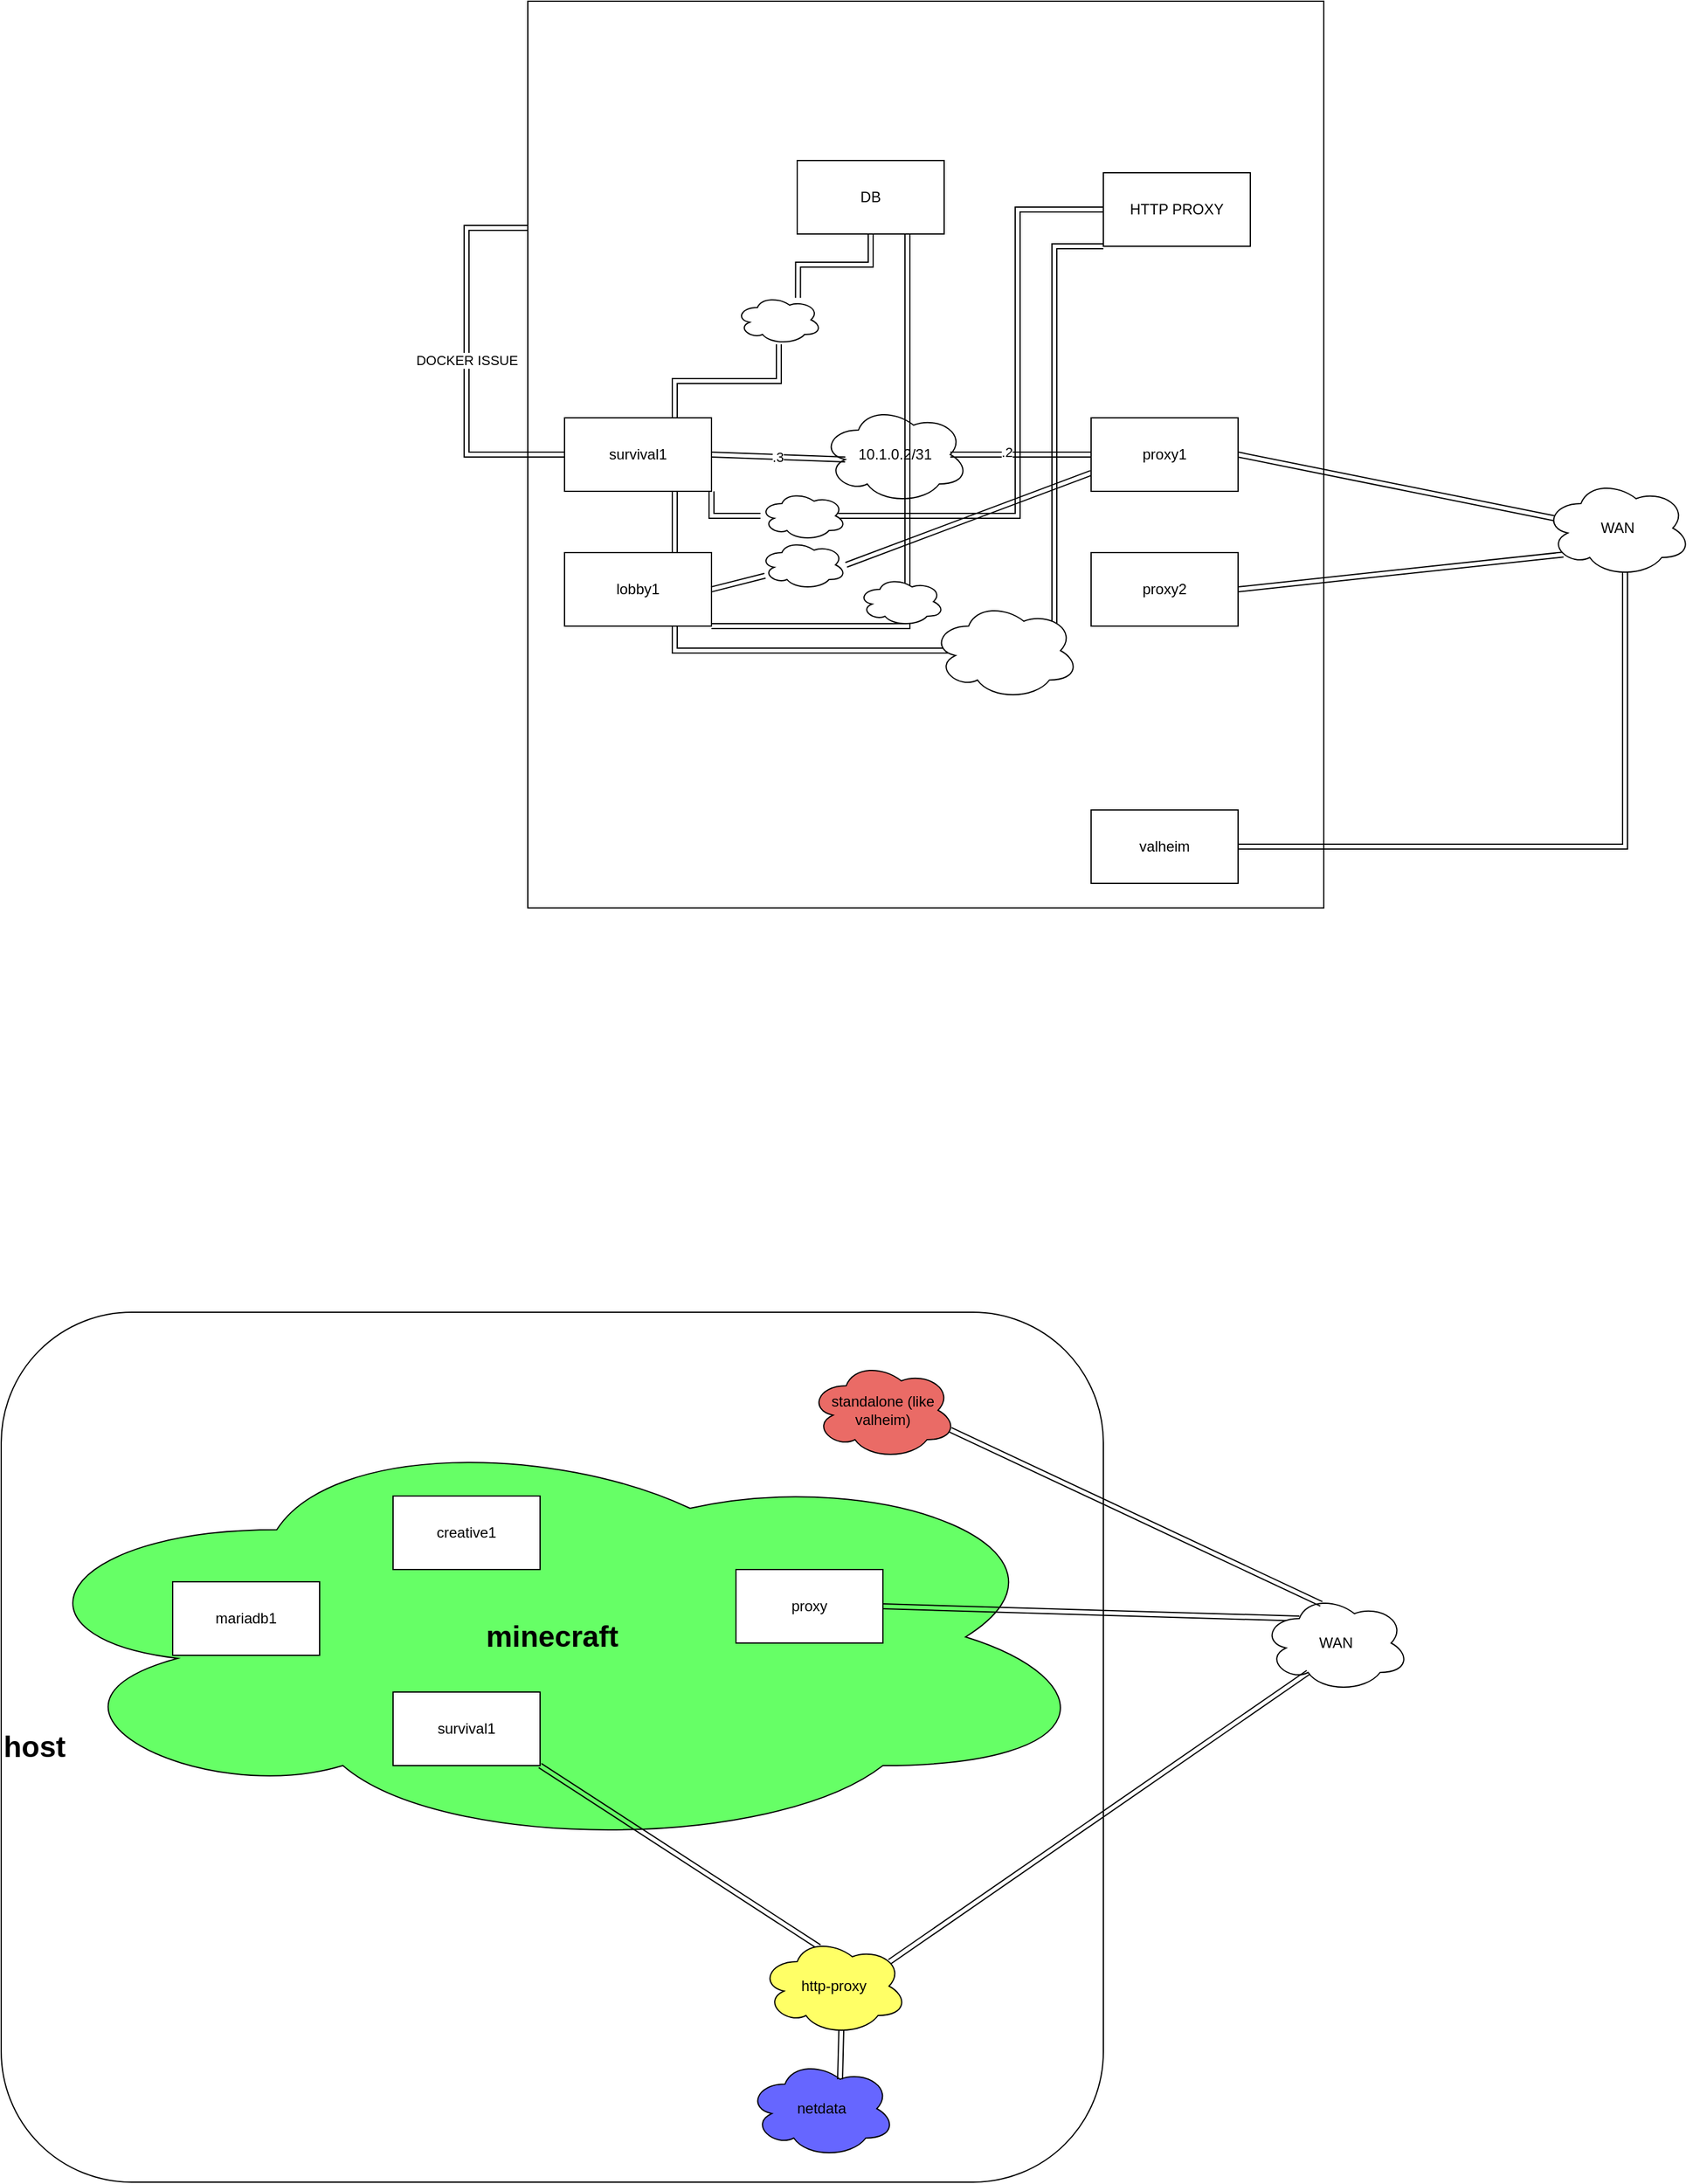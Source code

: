 <mxfile version="14.4.8" type="github"><diagram id="8iGdJYIhZJF0ckjc_R5E" name="Page-1"><mxGraphModel dx="2500" dy="2070" grid="1" gridSize="10" guides="1" tooltips="1" connect="1" arrows="1" fold="1" page="1" pageScale="1" pageWidth="827" pageHeight="1169" math="0" shadow="0"><root><mxCell id="0"/><mxCell id="1" parent="0"/><mxCell id="0tmSvdXzBVKBp_ESiyz2-76" value="&lt;h1&gt;&lt;span&gt;host&lt;/span&gt;&lt;/h1&gt;" style="rounded=1;whiteSpace=wrap;html=1;align=left;" vertex="1" parent="1"><mxGeometry x="-590" y="610" width="900" height="710" as="geometry"/></mxCell><mxCell id="0tmSvdXzBVKBp_ESiyz2-23" value="HOST" style="rounded=0;whiteSpace=wrap;html=1;" vertex="1" parent="1"><mxGeometry x="-160" y="-460" width="650" height="740" as="geometry"/></mxCell><mxCell id="0tmSvdXzBVKBp_ESiyz2-17" value="10.1.0.2/31" style="ellipse;shape=cloud;whiteSpace=wrap;html=1;" vertex="1" parent="1"><mxGeometry x="80" y="-130" width="120" height="80" as="geometry"/></mxCell><mxCell id="0tmSvdXzBVKBp_ESiyz2-15" style="edgeStyle=none;shape=link;rounded=0;orthogonalLoop=1;jettySize=auto;html=1;exitX=0.875;exitY=0.5;exitDx=0;exitDy=0;entryX=0;entryY=0.5;entryDx=0;entryDy=0;exitPerimeter=0;" edge="1" parent="1" source="0tmSvdXzBVKBp_ESiyz2-17" target="0tmSvdXzBVKBp_ESiyz2-6"><mxGeometry relative="1" as="geometry"/></mxCell><mxCell id="0tmSvdXzBVKBp_ESiyz2-19" value=".2" style="edgeLabel;html=1;align=center;verticalAlign=middle;resizable=0;points=[];" vertex="1" connectable="0" parent="0tmSvdXzBVKBp_ESiyz2-15"><mxGeometry x="-0.2" y="2" relative="1" as="geometry"><mxPoint as="offset"/></mxGeometry></mxCell><mxCell id="0tmSvdXzBVKBp_ESiyz2-21" value=".3" style="edgeStyle=none;shape=link;rounded=0;orthogonalLoop=1;jettySize=auto;html=1;exitX=1;exitY=0.5;exitDx=0;exitDy=0;entryX=0.16;entryY=0.55;entryDx=0;entryDy=0;entryPerimeter=0;" edge="1" parent="1" source="0tmSvdXzBVKBp_ESiyz2-2" target="0tmSvdXzBVKBp_ESiyz2-17"><mxGeometry relative="1" as="geometry"><mxPoint x="70" y="-90" as="targetPoint"/></mxGeometry></mxCell><mxCell id="0tmSvdXzBVKBp_ESiyz2-24" value="DOCKER ISSUE" style="edgeStyle=orthogonalEdgeStyle;shape=link;rounded=0;orthogonalLoop=1;jettySize=auto;html=1;exitX=0;exitY=0.5;exitDx=0;exitDy=0;entryX=0;entryY=0.25;entryDx=0;entryDy=0;curved=1;" edge="1" parent="1" source="0tmSvdXzBVKBp_ESiyz2-2" target="0tmSvdXzBVKBp_ESiyz2-23"><mxGeometry relative="1" as="geometry"><Array as="points"><mxPoint x="-210" y="-90"/><mxPoint x="-210" y="-275"/></Array></mxGeometry></mxCell><mxCell id="0tmSvdXzBVKBp_ESiyz2-29" style="edgeStyle=orthogonalEdgeStyle;shape=link;curved=1;rounded=0;orthogonalLoop=1;jettySize=auto;html=1;exitX=0.875;exitY=0.5;exitDx=0;exitDy=0;entryX=0;entryY=0.5;entryDx=0;entryDy=0;exitPerimeter=0;" edge="1" parent="1" source="0tmSvdXzBVKBp_ESiyz2-37" target="0tmSvdXzBVKBp_ESiyz2-28"><mxGeometry relative="1" as="geometry"><Array as="points"><mxPoint x="240" y="-40"/><mxPoint x="240" y="-290"/></Array></mxGeometry></mxCell><mxCell id="0tmSvdXzBVKBp_ESiyz2-41" style="edgeStyle=orthogonalEdgeStyle;shape=link;curved=1;rounded=0;orthogonalLoop=1;jettySize=auto;html=1;exitX=0.75;exitY=1;exitDx=0;exitDy=0;entryX=0.75;entryY=0;entryDx=0;entryDy=0;" edge="1" parent="1" source="0tmSvdXzBVKBp_ESiyz2-2" target="0tmSvdXzBVKBp_ESiyz2-3"><mxGeometry relative="1" as="geometry"/></mxCell><mxCell id="0tmSvdXzBVKBp_ESiyz2-2" value="survival1" style="rounded=0;whiteSpace=wrap;html=1;" vertex="1" parent="1"><mxGeometry x="-130" y="-120" width="120" height="60" as="geometry"/></mxCell><mxCell id="0tmSvdXzBVKBp_ESiyz2-16" style="edgeStyle=none;shape=link;rounded=0;orthogonalLoop=1;jettySize=auto;html=1;exitX=1;exitY=0.5;exitDx=0;exitDy=0;entryX=0;entryY=0.75;entryDx=0;entryDy=0;" edge="1" parent="1" source="0tmSvdXzBVKBp_ESiyz2-35" target="0tmSvdXzBVKBp_ESiyz2-6"><mxGeometry relative="1" as="geometry"/></mxCell><mxCell id="0tmSvdXzBVKBp_ESiyz2-27" style="edgeStyle=orthogonalEdgeStyle;shape=link;curved=1;rounded=0;orthogonalLoop=1;jettySize=auto;html=1;exitX=1;exitY=1;exitDx=0;exitDy=0;entryX=0.75;entryY=1;entryDx=0;entryDy=0;" edge="1" parent="1" source="0tmSvdXzBVKBp_ESiyz2-3" target="0tmSvdXzBVKBp_ESiyz2-25"><mxGeometry relative="1" as="geometry"><Array as="points"><mxPoint x="150" y="50"/></Array></mxGeometry></mxCell><mxCell id="0tmSvdXzBVKBp_ESiyz2-30" style="edgeStyle=orthogonalEdgeStyle;shape=link;curved=1;rounded=0;orthogonalLoop=1;jettySize=auto;html=1;exitX=0.75;exitY=1;exitDx=0;exitDy=0;entryX=0;entryY=1;entryDx=0;entryDy=0;" edge="1" parent="1" source="0tmSvdXzBVKBp_ESiyz2-3" target="0tmSvdXzBVKBp_ESiyz2-28"><mxGeometry relative="1" as="geometry"><Array as="points"><mxPoint x="-40" y="70"/><mxPoint x="270" y="70"/><mxPoint x="270" y="-260"/></Array></mxGeometry></mxCell><mxCell id="0tmSvdXzBVKBp_ESiyz2-3" value="lobby1" style="rounded=0;whiteSpace=wrap;html=1;" vertex="1" parent="1"><mxGeometry x="-130" y="-10" width="120" height="60" as="geometry"/></mxCell><mxCell id="0tmSvdXzBVKBp_ESiyz2-13" style="edgeStyle=none;shape=link;rounded=0;orthogonalLoop=1;jettySize=auto;html=1;exitX=1;exitY=0.5;exitDx=0;exitDy=0;entryX=0.07;entryY=0.4;entryDx=0;entryDy=0;entryPerimeter=0;" edge="1" parent="1" source="0tmSvdXzBVKBp_ESiyz2-6" target="0tmSvdXzBVKBp_ESiyz2-8"><mxGeometry relative="1" as="geometry"/></mxCell><mxCell id="0tmSvdXzBVKBp_ESiyz2-6" value="proxy1" style="rounded=0;whiteSpace=wrap;html=1;" vertex="1" parent="1"><mxGeometry x="300" y="-120" width="120" height="60" as="geometry"/></mxCell><mxCell id="0tmSvdXzBVKBp_ESiyz2-14" style="edgeStyle=none;shape=link;rounded=0;orthogonalLoop=1;jettySize=auto;html=1;exitX=1;exitY=0.5;exitDx=0;exitDy=0;entryX=0.13;entryY=0.77;entryDx=0;entryDy=0;entryPerimeter=0;" edge="1" parent="1" source="0tmSvdXzBVKBp_ESiyz2-7" target="0tmSvdXzBVKBp_ESiyz2-8"><mxGeometry relative="1" as="geometry"/></mxCell><mxCell id="0tmSvdXzBVKBp_ESiyz2-7" value="proxy2" style="rounded=0;whiteSpace=wrap;html=1;" vertex="1" parent="1"><mxGeometry x="300" y="-10" width="120" height="60" as="geometry"/></mxCell><mxCell id="0tmSvdXzBVKBp_ESiyz2-8" value="WAN" style="ellipse;shape=cloud;whiteSpace=wrap;html=1;" vertex="1" parent="1"><mxGeometry x="670" y="-70" width="120" height="80" as="geometry"/></mxCell><mxCell id="0tmSvdXzBVKBp_ESiyz2-26" style="edgeStyle=orthogonalEdgeStyle;shape=link;curved=1;rounded=0;orthogonalLoop=1;jettySize=auto;html=1;exitX=0.5;exitY=1;exitDx=0;exitDy=0;entryX=0.75;entryY=0;entryDx=0;entryDy=0;" edge="1" parent="1" source="0tmSvdXzBVKBp_ESiyz2-39" target="0tmSvdXzBVKBp_ESiyz2-2"><mxGeometry relative="1" as="geometry"/></mxCell><mxCell id="0tmSvdXzBVKBp_ESiyz2-25" value="DB" style="rounded=0;whiteSpace=wrap;html=1;" vertex="1" parent="1"><mxGeometry x="60" y="-330" width="120" height="60" as="geometry"/></mxCell><mxCell id="0tmSvdXzBVKBp_ESiyz2-28" value="HTTP PROXY" style="rounded=0;whiteSpace=wrap;html=1;" vertex="1" parent="1"><mxGeometry x="310" y="-320" width="120" height="60" as="geometry"/></mxCell><mxCell id="0tmSvdXzBVKBp_ESiyz2-32" value="" style="ellipse;shape=cloud;whiteSpace=wrap;html=1;" vertex="1" parent="1"><mxGeometry x="170" y="30" width="120" height="80" as="geometry"/></mxCell><mxCell id="0tmSvdXzBVKBp_ESiyz2-34" value="" style="ellipse;shape=cloud;whiteSpace=wrap;html=1;" vertex="1" parent="1"><mxGeometry x="110" y="10" width="70" height="40" as="geometry"/></mxCell><mxCell id="0tmSvdXzBVKBp_ESiyz2-35" value="" style="ellipse;shape=cloud;whiteSpace=wrap;html=1;" vertex="1" parent="1"><mxGeometry x="30" y="-20" width="70" height="40" as="geometry"/></mxCell><mxCell id="0tmSvdXzBVKBp_ESiyz2-36" style="edgeStyle=none;shape=link;rounded=0;orthogonalLoop=1;jettySize=auto;html=1;exitX=1;exitY=0.5;exitDx=0;exitDy=0;entryX=0;entryY=0.75;entryDx=0;entryDy=0;" edge="1" parent="1" source="0tmSvdXzBVKBp_ESiyz2-3" target="0tmSvdXzBVKBp_ESiyz2-35"><mxGeometry relative="1" as="geometry"><mxPoint x="-10.0" y="20.0" as="sourcePoint"/><mxPoint x="300" y="-75.0" as="targetPoint"/></mxGeometry></mxCell><mxCell id="0tmSvdXzBVKBp_ESiyz2-37" value="" style="ellipse;shape=cloud;whiteSpace=wrap;html=1;" vertex="1" parent="1"><mxGeometry x="30" y="-60" width="70" height="40" as="geometry"/></mxCell><mxCell id="0tmSvdXzBVKBp_ESiyz2-38" style="edgeStyle=orthogonalEdgeStyle;shape=link;curved=1;rounded=0;orthogonalLoop=1;jettySize=auto;html=1;exitX=1;exitY=1;exitDx=0;exitDy=0;entryX=0;entryY=0.5;entryDx=0;entryDy=0;" edge="1" parent="1" source="0tmSvdXzBVKBp_ESiyz2-2" target="0tmSvdXzBVKBp_ESiyz2-37"><mxGeometry relative="1" as="geometry"><mxPoint x="-10.0" y="-60.0" as="sourcePoint"/><mxPoint x="310" y="-290" as="targetPoint"/><Array as="points"/></mxGeometry></mxCell><mxCell id="0tmSvdXzBVKBp_ESiyz2-39" value="" style="ellipse;shape=cloud;whiteSpace=wrap;html=1;" vertex="1" parent="1"><mxGeometry x="10" y="-220" width="70" height="40" as="geometry"/></mxCell><mxCell id="0tmSvdXzBVKBp_ESiyz2-40" style="edgeStyle=orthogonalEdgeStyle;shape=link;curved=1;rounded=0;orthogonalLoop=1;jettySize=auto;html=1;exitX=0.5;exitY=1;exitDx=0;exitDy=0;entryX=0.75;entryY=0;entryDx=0;entryDy=0;" edge="1" parent="1" source="0tmSvdXzBVKBp_ESiyz2-25" target="0tmSvdXzBVKBp_ESiyz2-39"><mxGeometry relative="1" as="geometry"><mxPoint x="120" y="-270" as="sourcePoint"/><mxPoint x="-40.0" y="-120" as="targetPoint"/></mxGeometry></mxCell><mxCell id="0tmSvdXzBVKBp_ESiyz2-43" style="edgeStyle=orthogonalEdgeStyle;shape=link;curved=1;rounded=0;orthogonalLoop=1;jettySize=auto;html=1;exitX=1;exitY=0.5;exitDx=0;exitDy=0;entryX=0.55;entryY=0.95;entryDx=0;entryDy=0;entryPerimeter=0;" edge="1" parent="1" source="0tmSvdXzBVKBp_ESiyz2-42" target="0tmSvdXzBVKBp_ESiyz2-8"><mxGeometry relative="1" as="geometry"/></mxCell><mxCell id="0tmSvdXzBVKBp_ESiyz2-42" value="valheim" style="rounded=0;whiteSpace=wrap;html=1;" vertex="1" parent="1"><mxGeometry x="300" y="200" width="120" height="60" as="geometry"/></mxCell><mxCell id="0tmSvdXzBVKBp_ESiyz2-44" value="&lt;h1&gt;minecraft&lt;/h1&gt;" style="ellipse;shape=cloud;whiteSpace=wrap;html=1;align=center;fillColor=#66FF66;" vertex="1" parent="1"><mxGeometry x="-590" y="700" width="900" height="350" as="geometry"/></mxCell><mxCell id="0tmSvdXzBVKBp_ESiyz2-53" value="survival1" style="rounded=0;whiteSpace=wrap;html=1;" vertex="1" parent="1"><mxGeometry x="-270" y="920" width="120" height="60" as="geometry"/></mxCell><mxCell id="0tmSvdXzBVKBp_ESiyz2-54" value="creative1" style="rounded=0;whiteSpace=wrap;html=1;" vertex="1" parent="1"><mxGeometry x="-270" y="760" width="120" height="60" as="geometry"/></mxCell><mxCell id="0tmSvdXzBVKBp_ESiyz2-55" value="mariadb1" style="rounded=0;whiteSpace=wrap;html=1;" vertex="1" parent="1"><mxGeometry x="-450" y="830" width="120" height="60" as="geometry"/></mxCell><mxCell id="0tmSvdXzBVKBp_ESiyz2-62" style="edgeStyle=none;shape=link;rounded=0;orthogonalLoop=1;jettySize=auto;html=1;exitX=1;exitY=0.5;exitDx=0;exitDy=0;entryX=0.25;entryY=0.25;entryDx=0;entryDy=0;entryPerimeter=0;" edge="1" parent="1" source="0tmSvdXzBVKBp_ESiyz2-56" target="0tmSvdXzBVKBp_ESiyz2-61"><mxGeometry relative="1" as="geometry"/></mxCell><mxCell id="0tmSvdXzBVKBp_ESiyz2-56" value="proxy" style="rounded=0;whiteSpace=wrap;html=1;" vertex="1" parent="1"><mxGeometry x="10" y="820" width="120" height="60" as="geometry"/></mxCell><mxCell id="0tmSvdXzBVKBp_ESiyz2-61" value="WAN" style="ellipse;shape=cloud;whiteSpace=wrap;html=1;" vertex="1" parent="1"><mxGeometry x="440" y="840" width="120" height="80" as="geometry"/></mxCell><mxCell id="0tmSvdXzBVKBp_ESiyz2-65" style="edgeStyle=none;shape=link;rounded=0;orthogonalLoop=1;jettySize=auto;html=1;exitX=0.96;exitY=0.7;exitDx=0;exitDy=0;exitPerimeter=0;entryX=0.4;entryY=0.1;entryDx=0;entryDy=0;entryPerimeter=0;" edge="1" parent="1" source="0tmSvdXzBVKBp_ESiyz2-64" target="0tmSvdXzBVKBp_ESiyz2-61"><mxGeometry relative="1" as="geometry"/></mxCell><mxCell id="0tmSvdXzBVKBp_ESiyz2-64" value="standalone (like valheim)" style="ellipse;shape=cloud;whiteSpace=wrap;html=1;fillColor=#EA6B66;" vertex="1" parent="1"><mxGeometry x="70" y="650" width="120" height="80" as="geometry"/></mxCell><mxCell id="0tmSvdXzBVKBp_ESiyz2-66" value="netdata" style="ellipse;shape=cloud;whiteSpace=wrap;html=1;fillColor=#6666FF;" vertex="1" parent="1"><mxGeometry x="20" y="1220" width="120" height="80" as="geometry"/></mxCell><mxCell id="0tmSvdXzBVKBp_ESiyz2-69" style="edgeStyle=none;shape=link;rounded=0;orthogonalLoop=1;jettySize=auto;html=1;exitX=0.88;exitY=0.25;exitDx=0;exitDy=0;exitPerimeter=0;entryX=0.31;entryY=0.8;entryDx=0;entryDy=0;entryPerimeter=0;" edge="1" parent="1" source="0tmSvdXzBVKBp_ESiyz2-67" target="0tmSvdXzBVKBp_ESiyz2-61"><mxGeometry relative="1" as="geometry"/></mxCell><mxCell id="0tmSvdXzBVKBp_ESiyz2-74" style="edgeStyle=none;shape=link;rounded=0;orthogonalLoop=1;jettySize=auto;html=1;exitX=0.4;exitY=0.1;exitDx=0;exitDy=0;exitPerimeter=0;entryX=1;entryY=1;entryDx=0;entryDy=0;" edge="1" parent="1" source="0tmSvdXzBVKBp_ESiyz2-67" target="0tmSvdXzBVKBp_ESiyz2-53"><mxGeometry relative="1" as="geometry"/></mxCell><mxCell id="0tmSvdXzBVKBp_ESiyz2-75" style="edgeStyle=none;shape=link;rounded=0;orthogonalLoop=1;jettySize=auto;html=1;exitX=0.55;exitY=0.95;exitDx=0;exitDy=0;exitPerimeter=0;entryX=0.625;entryY=0.2;entryDx=0;entryDy=0;entryPerimeter=0;" edge="1" parent="1" source="0tmSvdXzBVKBp_ESiyz2-67" target="0tmSvdXzBVKBp_ESiyz2-66"><mxGeometry relative="1" as="geometry"/></mxCell><mxCell id="0tmSvdXzBVKBp_ESiyz2-67" value="http-proxy" style="ellipse;shape=cloud;whiteSpace=wrap;html=1;fillColor=#FFFF66;" vertex="1" parent="1"><mxGeometry x="30" y="1120" width="120" height="80" as="geometry"/></mxCell></root></mxGraphModel></diagram></mxfile>